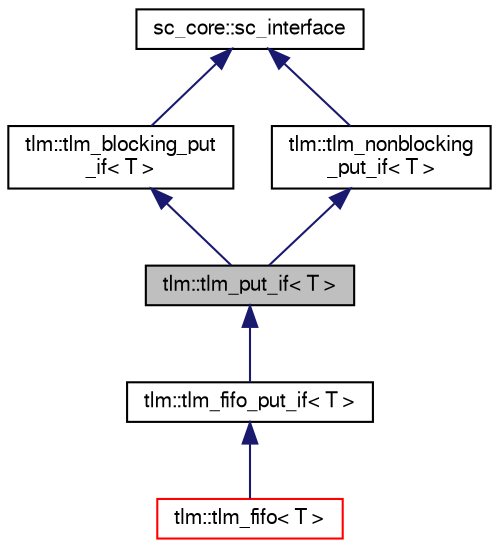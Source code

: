 digraph "tlm::tlm_put_if&lt; T &gt;"
{
  edge [fontname="FreeSans",fontsize="10",labelfontname="FreeSans",labelfontsize="10"];
  node [fontname="FreeSans",fontsize="10",shape=record];
  Node0 [label="tlm::tlm_put_if\< T \>",height=0.2,width=0.4,color="black", fillcolor="grey75", style="filled", fontcolor="black"];
  Node1 -> Node0 [dir="back",color="midnightblue",fontsize="10",style="solid",fontname="FreeSans"];
  Node1 [label="tlm::tlm_blocking_put\l_if\< T \>",height=0.2,width=0.4,color="black", fillcolor="white", style="filled",URL="$a02279.html"];
  Node2 -> Node1 [dir="back",color="midnightblue",fontsize="10",style="solid",fontname="FreeSans"];
  Node2 [label="sc_core::sc_interface",height=0.2,width=0.4,color="black", fillcolor="white", style="filled",URL="/mnt/c/Users/fangk/Documents/hdl-playground/lib/systemc-2.3.3/objdir/docs/sysc/doxygen/systemc.tag$a01196.html"];
  Node3 -> Node0 [dir="back",color="midnightblue",fontsize="10",style="solid",fontname="FreeSans"];
  Node3 [label="tlm::tlm_nonblocking\l_put_if\< T \>",height=0.2,width=0.4,color="black", fillcolor="white", style="filled",URL="$a02287.html"];
  Node2 -> Node3 [dir="back",color="midnightblue",fontsize="10",style="solid",fontname="FreeSans"];
  Node0 -> Node4 [dir="back",color="midnightblue",fontsize="10",style="solid",fontname="FreeSans"];
  Node4 [label="tlm::tlm_fifo_put_if\< T \>",height=0.2,width=0.4,color="black", fillcolor="white", style="filled",URL="$a02327.html"];
  Node4 -> Node5 [dir="back",color="midnightblue",fontsize="10",style="solid",fontname="FreeSans"];
  Node5 [label="tlm::tlm_fifo\< T \>",height=0.2,width=0.4,color="red", fillcolor="white", style="filled",URL="$a02379.html"];
}
